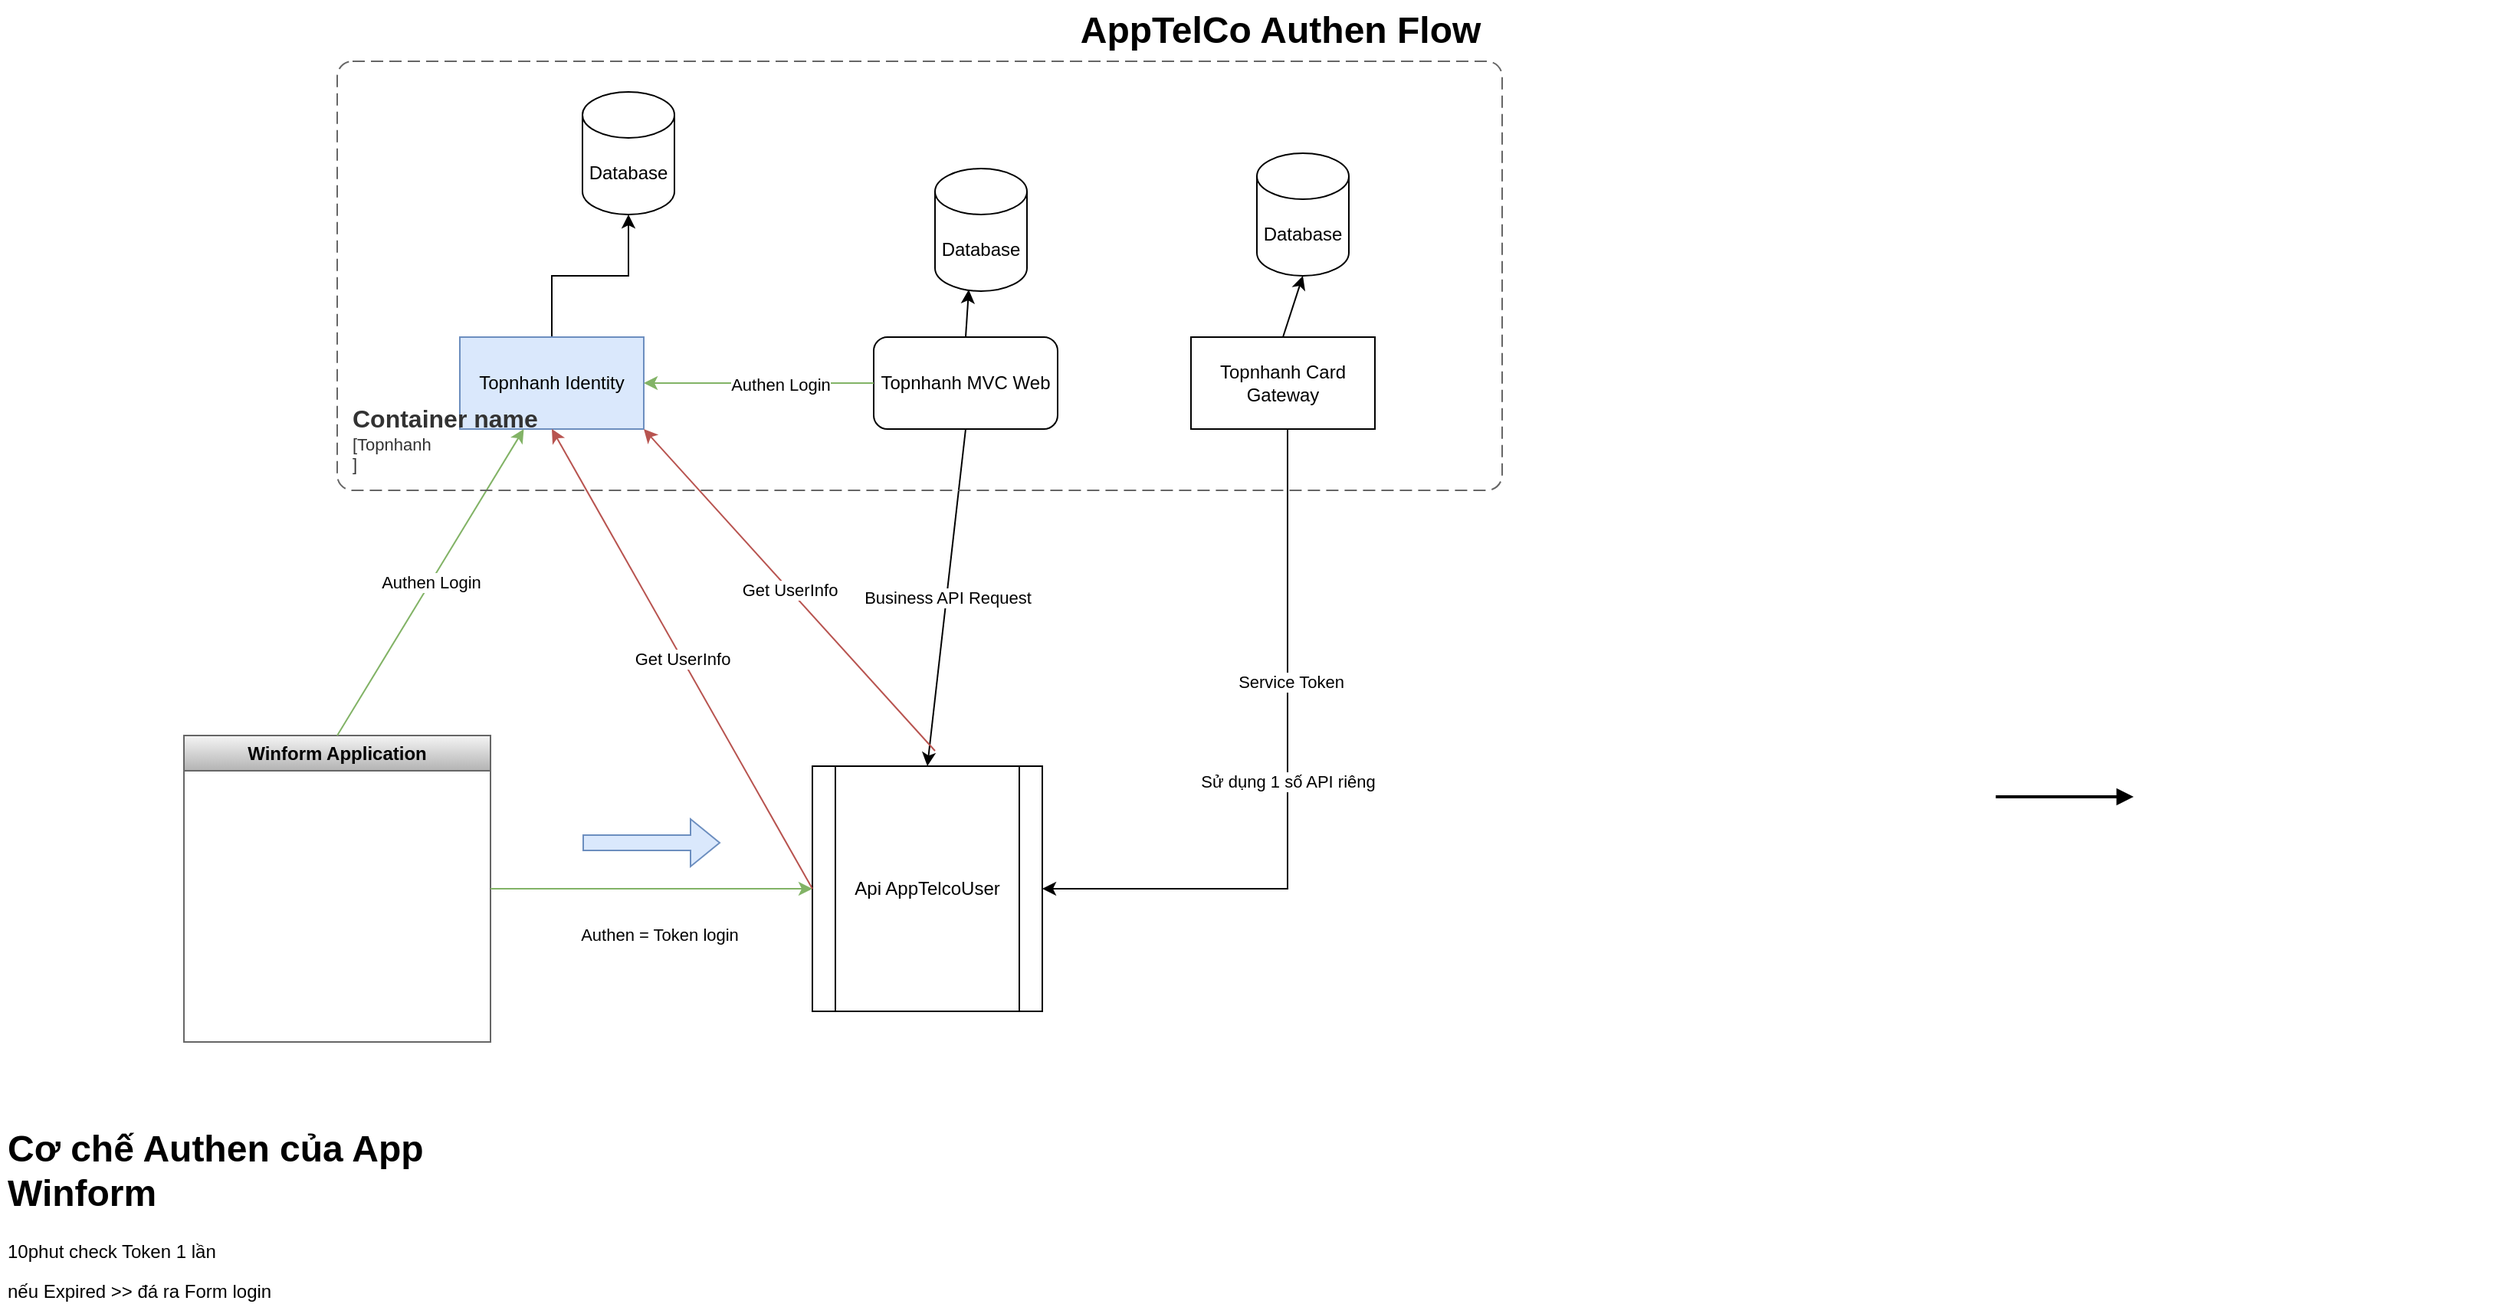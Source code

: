 <mxfile version="21.3.5" type="github">
  <diagram name="Page-1" id="74b105a0-9070-1c63-61bc-23e55f88626e">
    <mxGraphModel dx="1434" dy="1381" grid="1" gridSize="10" guides="1" tooltips="1" connect="1" arrows="1" fold="1" page="1" pageScale="1.5" pageWidth="1169" pageHeight="826" background="none" math="0" shadow="0">
      <root>
        <mxCell id="0" style=";html=1;" />
        <mxCell id="1" style=";html=1;" parent="0" />
        <mxCell id="10b056a9c633e61c-27" style="edgeStyle=orthogonalEdgeStyle;rounded=0;html=1;endArrow=block;endFill=1;jettySize=auto;orthogonalLoop=1;strokeWidth=2;startArrow=none;startFill=0;" parent="1" edge="1">
          <mxGeometry relative="1" as="geometry">
            <mxPoint x="1342" y="560" as="sourcePoint" />
            <mxPoint x="1432" y="560" as="targetPoint" />
          </mxGeometry>
        </mxCell>
        <mxCell id="10b056a9c633e61c-30" value="AppTelCo Authen Flow" style="text;strokeColor=none;fillColor=none;html=1;fontSize=24;fontStyle=1;verticalAlign=middle;align=center;" parent="1" vertex="1">
          <mxGeometry x="80" y="40" width="1590" height="40" as="geometry" />
        </mxCell>
        <mxCell id="ONBF2epBhMk6Fc8EotkD-12" value="" style="edgeStyle=orthogonalEdgeStyle;rounded=0;orthogonalLoop=1;jettySize=auto;html=1;entryX=0.5;entryY=1;entryDx=0;entryDy=0;entryPerimeter=0;" parent="1" source="ONBF2epBhMk6Fc8EotkD-1" target="ONBF2epBhMk6Fc8EotkD-4" edge="1">
          <mxGeometry relative="1" as="geometry">
            <mxPoint x="510" y="180" as="targetPoint" />
          </mxGeometry>
        </mxCell>
        <mxCell id="ONBF2epBhMk6Fc8EotkD-1" value="Topnhanh Identity" style="rounded=0;whiteSpace=wrap;html=1;fillColor=#dae8fc;strokeColor=#6c8ebf;" parent="1" vertex="1">
          <mxGeometry x="340" y="260" width="120" height="60" as="geometry" />
        </mxCell>
        <mxCell id="ONBF2epBhMk6Fc8EotkD-2" value="Winform Application" style="swimlane;whiteSpace=wrap;html=1;fillColor=#f5f5f5;gradientColor=#b3b3b3;strokeColor=#666666;" parent="1" vertex="1">
          <mxGeometry x="160" y="520" width="200" height="200" as="geometry" />
        </mxCell>
        <mxCell id="ONBF2epBhMk6Fc8EotkD-3" value="Authen Login" style="endArrow=classic;html=1;rounded=0;exitX=0.5;exitY=0;exitDx=0;exitDy=0;fillColor=#d5e8d4;gradientColor=#97d077;strokeColor=#82b366;" parent="1" source="ONBF2epBhMk6Fc8EotkD-2" target="ONBF2epBhMk6Fc8EotkD-1" edge="1">
          <mxGeometry width="50" height="50" relative="1" as="geometry">
            <mxPoint x="270" y="510" as="sourcePoint" />
            <mxPoint x="320" y="460" as="targetPoint" />
          </mxGeometry>
        </mxCell>
        <mxCell id="ONBF2epBhMk6Fc8EotkD-4" value="Database" style="shape=cylinder3;whiteSpace=wrap;html=1;boundedLbl=1;backgroundOutline=1;size=15;" parent="1" vertex="1">
          <mxGeometry x="420" y="100" width="60" height="80" as="geometry" />
        </mxCell>
        <mxCell id="ONBF2epBhMk6Fc8EotkD-5" value="Api AppTelcoUser" style="shape=process;whiteSpace=wrap;html=1;backgroundOutline=1;" parent="1" vertex="1">
          <mxGeometry x="570" y="540" width="150" height="160" as="geometry" />
        </mxCell>
        <mxCell id="ONBF2epBhMk6Fc8EotkD-6" value="" style="endArrow=classic;html=1;rounded=0;exitX=1;exitY=0.5;exitDx=0;exitDy=0;entryX=0;entryY=0.5;entryDx=0;entryDy=0;fillColor=#d5e8d4;gradientColor=#97d077;strokeColor=#82b366;" parent="1" source="ONBF2epBhMk6Fc8EotkD-2" target="ONBF2epBhMk6Fc8EotkD-5" edge="1">
          <mxGeometry width="50" height="50" relative="1" as="geometry">
            <mxPoint x="460" y="720" as="sourcePoint" />
            <mxPoint x="510" y="670" as="targetPoint" />
          </mxGeometry>
        </mxCell>
        <mxCell id="ONBF2epBhMk6Fc8EotkD-8" value="Authen = Token login" style="edgeLabel;html=1;align=center;verticalAlign=middle;resizable=0;points=[];" parent="ONBF2epBhMk6Fc8EotkD-6" vertex="1" connectable="0">
          <mxGeometry x="-0.409" y="3" relative="1" as="geometry">
            <mxPoint x="48" y="33" as="offset" />
          </mxGeometry>
        </mxCell>
        <mxCell id="ONBF2epBhMk6Fc8EotkD-10" value="Topnhanh MVC Web" style="rounded=1;whiteSpace=wrap;html=1;" parent="1" vertex="1">
          <mxGeometry x="610" y="260" width="120" height="60" as="geometry" />
        </mxCell>
        <mxCell id="ONBF2epBhMk6Fc8EotkD-17" value="Business API Request " style="endArrow=classic;html=1;rounded=0;exitX=0.5;exitY=1;exitDx=0;exitDy=0;entryX=0.5;entryY=0;entryDx=0;entryDy=0;" parent="1" source="ONBF2epBhMk6Fc8EotkD-10" target="ONBF2epBhMk6Fc8EotkD-5" edge="1">
          <mxGeometry width="50" height="50" relative="1" as="geometry">
            <mxPoint x="460" y="720" as="sourcePoint" />
            <mxPoint x="510" y="670" as="targetPoint" />
          </mxGeometry>
        </mxCell>
        <mxCell id="ONBF2epBhMk6Fc8EotkD-18" value="" style="shape=flexArrow;endArrow=classic;html=1;rounded=0;fillColor=#dae8fc;strokeColor=#6c8ebf;" parent="1" edge="1">
          <mxGeometry width="50" height="50" relative="1" as="geometry">
            <mxPoint x="420" y="590" as="sourcePoint" />
            <mxPoint x="510" y="590" as="targetPoint" />
          </mxGeometry>
        </mxCell>
        <mxCell id="ONBF2epBhMk6Fc8EotkD-24" value="" style="endArrow=classic;html=1;rounded=1;exitX=0;exitY=0.5;exitDx=0;exitDy=0;fillColor=#d5e8d4;gradientColor=#97d077;strokeColor=#82b366;" parent="1" source="ONBF2epBhMk6Fc8EotkD-10" target="ONBF2epBhMk6Fc8EotkD-1" edge="1">
          <mxGeometry width="50" height="50" relative="1" as="geometry">
            <mxPoint x="460" y="720" as="sourcePoint" />
            <mxPoint x="510" y="670" as="targetPoint" />
          </mxGeometry>
        </mxCell>
        <mxCell id="ONBF2epBhMk6Fc8EotkD-27" value="Authen Login" style="edgeLabel;html=1;align=center;verticalAlign=middle;resizable=0;points=[];" parent="ONBF2epBhMk6Fc8EotkD-24" vertex="1" connectable="0">
          <mxGeometry x="-0.179" y="1" relative="1" as="geometry">
            <mxPoint as="offset" />
          </mxGeometry>
        </mxCell>
        <object placeholders="1" c4Name="Container name" c4Type="ContainerScopeBoundary" c4Application="Topnhanh&#xa;" label="&lt;font style=&quot;font-size: 16px&quot;&gt;&lt;b&gt;&lt;div style=&quot;text-align: left&quot;&gt;%c4Name%&lt;/div&gt;&lt;/b&gt;&lt;/font&gt;&lt;div style=&quot;text-align: left&quot;&gt;[%c4Application%]&lt;/div&gt;" id="ONBF2epBhMk6Fc8EotkD-29">
          <mxCell style="rounded=1;fontSize=11;whiteSpace=wrap;html=1;dashed=1;arcSize=20;fillColor=none;strokeColor=#666666;fontColor=#333333;labelBackgroundColor=none;align=left;verticalAlign=bottom;labelBorderColor=none;spacingTop=0;spacing=10;dashPattern=8 4;metaEdit=1;rotatable=0;perimeter=rectanglePerimeter;noLabel=0;labelPadding=0;allowArrows=0;connectable=0;expand=0;recursiveResize=0;editable=1;pointerEvents=0;absoluteArcSize=1;points=[[0.25,0,0],[0.5,0,0],[0.75,0,0],[1,0.25,0],[1,0.5,0],[1,0.75,0],[0.75,1,0],[0.5,1,0],[0.25,1,0],[0,0.75,0],[0,0.5,0],[0,0.25,0]];" parent="1" vertex="1">
            <mxGeometry x="260" y="80" width="760" height="280" as="geometry" />
          </mxCell>
        </object>
        <mxCell id="ONBF2epBhMk6Fc8EotkD-34" value="&lt;h1&gt;Cơ chế Authen của App Winform&lt;br&gt;&lt;/h1&gt;&lt;p&gt;10phut check Token 1 lần &lt;br&gt;&lt;/p&gt;&lt;p&gt;nếu Expired &amp;gt;&amp;gt; đá ra Form login &lt;br&gt;&lt;/p&gt;&lt;p&gt;&lt;br&gt;&lt;/p&gt;" style="text;html=1;strokeColor=none;fillColor=none;spacing=5;spacingTop=-20;whiteSpace=wrap;overflow=hidden;rounded=0;" parent="1" vertex="1">
          <mxGeometry x="40" y="770" width="310" height="120" as="geometry" />
        </mxCell>
        <mxCell id="ONBF2epBhMk6Fc8EotkD-35" value="Get UserInfo" style="endArrow=classic;html=1;rounded=0;entryX=0.5;entryY=1;entryDx=0;entryDy=0;fillColor=#f8cecc;gradientColor=#ea6b66;strokeColor=#b85450;exitX=0;exitY=0.5;exitDx=0;exitDy=0;" parent="1" source="ONBF2epBhMk6Fc8EotkD-5" target="ONBF2epBhMk6Fc8EotkD-1" edge="1">
          <mxGeometry width="50" height="50" relative="1" as="geometry">
            <mxPoint x="460" y="720" as="sourcePoint" />
            <mxPoint x="510" y="670" as="targetPoint" />
          </mxGeometry>
        </mxCell>
        <mxCell id="ONBF2epBhMk6Fc8EotkD-36" value="Get UserInfo" style="endArrow=classic;html=1;rounded=0;entryX=1;entryY=1;entryDx=0;entryDy=0;fillColor=#f8cecc;gradientColor=#ea6b66;strokeColor=#b85450;" parent="1" target="ONBF2epBhMk6Fc8EotkD-1" edge="1">
          <mxGeometry width="50" height="50" relative="1" as="geometry">
            <mxPoint x="650" y="530" as="sourcePoint" />
            <mxPoint x="470" y="330" as="targetPoint" />
          </mxGeometry>
        </mxCell>
        <mxCell id="ywNtwa8M-bzELYX8Pv2s-1" value="Database" style="shape=cylinder3;whiteSpace=wrap;html=1;boundedLbl=1;backgroundOutline=1;size=15;" parent="1" vertex="1">
          <mxGeometry x="650" y="150" width="60" height="80" as="geometry" />
        </mxCell>
        <mxCell id="Nut1e1xFb1d1ITeDYzKO-1" value="Sử dụng 1 số API riêng" style="edgeStyle=orthogonalEdgeStyle;rounded=0;orthogonalLoop=1;jettySize=auto;html=1;entryX=1;entryY=0.5;entryDx=0;entryDy=0;" parent="1" source="ywNtwa8M-bzELYX8Pv2s-2" target="ONBF2epBhMk6Fc8EotkD-5" edge="1">
          <mxGeometry relative="1" as="geometry">
            <Array as="points">
              <mxPoint x="880" y="620" />
            </Array>
          </mxGeometry>
        </mxCell>
        <mxCell id="irUuur8rEJF29wK72yOi-1" value="Service Token" style="edgeLabel;html=1;align=center;verticalAlign=middle;resizable=0;points=[];strokeColor=#FF3333;fillColor=#FF3F0F;" vertex="1" connectable="0" parent="Nut1e1xFb1d1ITeDYzKO-1">
          <mxGeometry x="-0.283" y="2" relative="1" as="geometry">
            <mxPoint as="offset" />
          </mxGeometry>
        </mxCell>
        <mxCell id="ywNtwa8M-bzELYX8Pv2s-2" value="Topnhanh Card Gateway" style="rounded=0;whiteSpace=wrap;html=1;" parent="1" vertex="1">
          <mxGeometry x="817" y="260" width="120" height="60" as="geometry" />
        </mxCell>
        <mxCell id="ywNtwa8M-bzELYX8Pv2s-3" value="Database" style="shape=cylinder3;whiteSpace=wrap;html=1;boundedLbl=1;backgroundOutline=1;size=15;" parent="1" vertex="1">
          <mxGeometry x="860" y="140" width="60" height="80" as="geometry" />
        </mxCell>
        <mxCell id="ywNtwa8M-bzELYX8Pv2s-4" value="" style="endArrow=classic;html=1;rounded=0;exitX=0.5;exitY=0;exitDx=0;exitDy=0;entryX=0.367;entryY=0.988;entryDx=0;entryDy=0;entryPerimeter=0;" parent="1" source="ONBF2epBhMk6Fc8EotkD-10" target="ywNtwa8M-bzELYX8Pv2s-1" edge="1">
          <mxGeometry width="50" height="50" relative="1" as="geometry">
            <mxPoint x="700" y="720" as="sourcePoint" />
            <mxPoint x="750" y="670" as="targetPoint" />
          </mxGeometry>
        </mxCell>
        <mxCell id="ywNtwa8M-bzELYX8Pv2s-5" value="" style="endArrow=classic;html=1;rounded=0;exitX=0.5;exitY=0;exitDx=0;exitDy=0;entryX=0.5;entryY=1;entryDx=0;entryDy=0;entryPerimeter=0;" parent="1" source="ywNtwa8M-bzELYX8Pv2s-2" target="ywNtwa8M-bzELYX8Pv2s-3" edge="1">
          <mxGeometry width="50" height="50" relative="1" as="geometry">
            <mxPoint x="870" y="540" as="sourcePoint" />
            <mxPoint x="920" y="490" as="targetPoint" />
          </mxGeometry>
        </mxCell>
      </root>
    </mxGraphModel>
  </diagram>
</mxfile>
